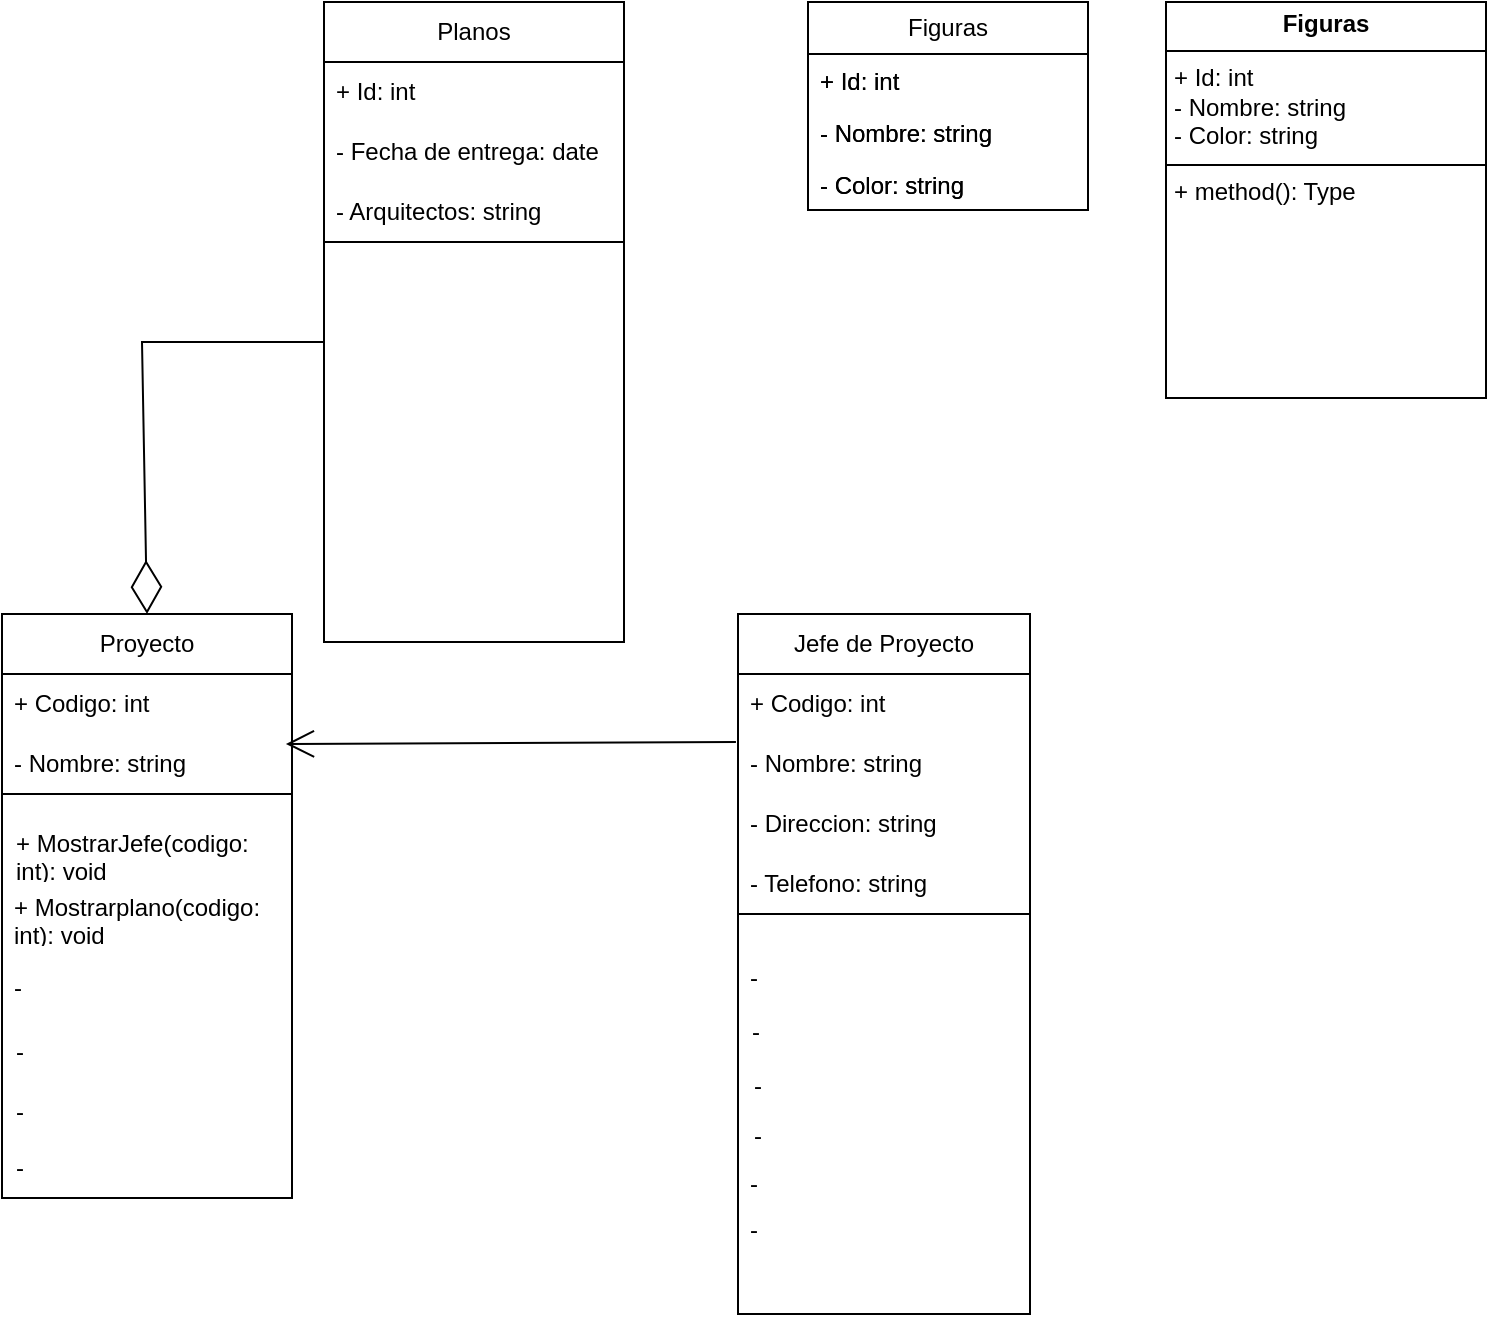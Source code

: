 <mxfile version="24.7.6">
  <diagram name="Página-1" id="U0dJ7ipydjKy7ulNHjYH">
    <mxGraphModel dx="1178" dy="868" grid="0" gridSize="10" guides="1" tooltips="1" connect="1" arrows="1" fold="1" page="0" pageScale="1" pageWidth="827" pageHeight="1169" math="0" shadow="0">
      <root>
        <mxCell id="0" />
        <mxCell id="1" parent="0" />
        <mxCell id="6z03nhFHcZb0VBgEY0h0-3" value="Proyecto" style="swimlane;fontStyle=0;childLayout=stackLayout;horizontal=1;startSize=30;horizontalStack=0;resizeParent=1;resizeParentMax=0;resizeLast=0;collapsible=1;marginBottom=0;whiteSpace=wrap;html=1;" vertex="1" parent="1">
          <mxGeometry x="-64" y="30" width="145" height="90" as="geometry" />
        </mxCell>
        <mxCell id="6z03nhFHcZb0VBgEY0h0-4" value="+ Codigo: int" style="text;strokeColor=none;fillColor=none;align=left;verticalAlign=middle;spacingLeft=4;spacingRight=4;overflow=hidden;points=[[0,0.5],[1,0.5]];portConstraint=eastwest;rotatable=0;whiteSpace=wrap;html=1;" vertex="1" parent="6z03nhFHcZb0VBgEY0h0-3">
          <mxGeometry y="30" width="145" height="30" as="geometry" />
        </mxCell>
        <mxCell id="6z03nhFHcZb0VBgEY0h0-5" value="- Nombre: string" style="text;strokeColor=none;fillColor=none;align=left;verticalAlign=middle;spacingLeft=4;spacingRight=4;overflow=hidden;points=[[0,0.5],[1,0.5]];portConstraint=eastwest;rotatable=0;whiteSpace=wrap;html=1;" vertex="1" parent="6z03nhFHcZb0VBgEY0h0-3">
          <mxGeometry y="60" width="145" height="30" as="geometry" />
        </mxCell>
        <mxCell id="6z03nhFHcZb0VBgEY0h0-8" value="Jefe de Proyecto" style="swimlane;fontStyle=0;childLayout=stackLayout;horizontal=1;startSize=30;horizontalStack=0;resizeParent=1;resizeParentMax=0;resizeLast=0;collapsible=1;marginBottom=0;whiteSpace=wrap;html=1;" vertex="1" parent="1">
          <mxGeometry x="304" y="30" width="146" height="350" as="geometry">
            <mxRectangle x="304" y="30" width="125" height="30" as="alternateBounds" />
          </mxGeometry>
        </mxCell>
        <mxCell id="6z03nhFHcZb0VBgEY0h0-9" value="+ Codigo: int" style="text;strokeColor=none;fillColor=none;align=left;verticalAlign=middle;spacingLeft=4;spacingRight=4;overflow=hidden;points=[[0,0.5],[1,0.5]];portConstraint=eastwest;rotatable=0;whiteSpace=wrap;html=1;" vertex="1" parent="6z03nhFHcZb0VBgEY0h0-8">
          <mxGeometry y="30" width="146" height="30" as="geometry" />
        </mxCell>
        <mxCell id="6z03nhFHcZb0VBgEY0h0-10" value="- Nombre: string" style="text;strokeColor=none;fillColor=none;align=left;verticalAlign=middle;spacingLeft=4;spacingRight=4;overflow=hidden;points=[[0,0.5],[1,0.5]];portConstraint=eastwest;rotatable=0;whiteSpace=wrap;html=1;" vertex="1" parent="6z03nhFHcZb0VBgEY0h0-8">
          <mxGeometry y="60" width="146" height="30" as="geometry" />
        </mxCell>
        <mxCell id="6z03nhFHcZb0VBgEY0h0-11" value="- Direccion: string" style="text;strokeColor=none;fillColor=none;align=left;verticalAlign=middle;spacingLeft=4;spacingRight=4;overflow=hidden;points=[[0,0.5],[1,0.5]];portConstraint=eastwest;rotatable=0;whiteSpace=wrap;html=1;" vertex="1" parent="6z03nhFHcZb0VBgEY0h0-8">
          <mxGeometry y="90" width="146" height="30" as="geometry" />
        </mxCell>
        <mxCell id="6z03nhFHcZb0VBgEY0h0-18" value="- Telefono: string" style="text;strokeColor=none;fillColor=none;align=left;verticalAlign=middle;spacingLeft=4;spacingRight=4;overflow=hidden;points=[[0,0.5],[1,0.5]];portConstraint=eastwest;rotatable=0;whiteSpace=wrap;html=1;" vertex="1" parent="6z03nhFHcZb0VBgEY0h0-8">
          <mxGeometry y="120" width="146" height="30" as="geometry" />
        </mxCell>
        <mxCell id="6z03nhFHcZb0VBgEY0h0-12" value="" style="swimlane;startSize=0;" vertex="1" parent="6z03nhFHcZb0VBgEY0h0-8">
          <mxGeometry y="150" width="146" height="200" as="geometry" />
        </mxCell>
        <mxCell id="6z03nhFHcZb0VBgEY0h0-33" value="-" style="text;strokeColor=none;fillColor=none;align=left;verticalAlign=middle;spacingLeft=4;spacingRight=4;overflow=hidden;points=[[0,0.5],[1,0.5]];portConstraint=eastwest;rotatable=0;whiteSpace=wrap;html=1;" vertex="1" parent="6z03nhFHcZb0VBgEY0h0-12">
          <mxGeometry y="17" width="144" height="30" as="geometry" />
        </mxCell>
        <mxCell id="6z03nhFHcZb0VBgEY0h0-34" value="-" style="text;strokeColor=none;fillColor=none;align=left;verticalAlign=middle;spacingLeft=4;spacingRight=4;overflow=hidden;points=[[0,0.5],[1,0.5]];portConstraint=eastwest;rotatable=0;whiteSpace=wrap;html=1;" vertex="1" parent="6z03nhFHcZb0VBgEY0h0-12">
          <mxGeometry x="1" y="44" width="144" height="30" as="geometry" />
        </mxCell>
        <mxCell id="6z03nhFHcZb0VBgEY0h0-35" value="-" style="text;strokeColor=none;fillColor=none;align=left;verticalAlign=middle;spacingLeft=4;spacingRight=4;overflow=hidden;points=[[0,0.5],[1,0.5]];portConstraint=eastwest;rotatable=0;whiteSpace=wrap;html=1;" vertex="1" parent="6z03nhFHcZb0VBgEY0h0-12">
          <mxGeometry x="2" y="71" width="144" height="30" as="geometry" />
        </mxCell>
        <mxCell id="6z03nhFHcZb0VBgEY0h0-36" value="-" style="text;strokeColor=none;fillColor=none;align=left;verticalAlign=middle;spacingLeft=4;spacingRight=4;overflow=hidden;points=[[0,0.5],[1,0.5]];portConstraint=eastwest;rotatable=0;whiteSpace=wrap;html=1;" vertex="1" parent="6z03nhFHcZb0VBgEY0h0-12">
          <mxGeometry x="2" y="96" width="144" height="30" as="geometry" />
        </mxCell>
        <mxCell id="6z03nhFHcZb0VBgEY0h0-37" value="-" style="text;strokeColor=none;fillColor=none;align=left;verticalAlign=middle;spacingLeft=4;spacingRight=4;overflow=hidden;points=[[0,0.5],[1,0.5]];portConstraint=eastwest;rotatable=0;whiteSpace=wrap;html=1;" vertex="1" parent="6z03nhFHcZb0VBgEY0h0-12">
          <mxGeometry y="120" width="144" height="30" as="geometry" />
        </mxCell>
        <mxCell id="6z03nhFHcZb0VBgEY0h0-38" value="-" style="text;strokeColor=none;fillColor=none;align=left;verticalAlign=middle;spacingLeft=4;spacingRight=4;overflow=hidden;points=[[0,0.5],[1,0.5]];portConstraint=eastwest;rotatable=0;whiteSpace=wrap;html=1;" vertex="1" parent="6z03nhFHcZb0VBgEY0h0-12">
          <mxGeometry y="143" width="144" height="30" as="geometry" />
        </mxCell>
        <mxCell id="6z03nhFHcZb0VBgEY0h0-13" value="Planos" style="swimlane;fontStyle=0;childLayout=stackLayout;horizontal=1;startSize=30;horizontalStack=0;resizeParent=1;resizeParentMax=0;resizeLast=0;collapsible=1;marginBottom=0;whiteSpace=wrap;html=1;" vertex="1" parent="1">
          <mxGeometry x="97" y="-276" width="150" height="120" as="geometry" />
        </mxCell>
        <mxCell id="6z03nhFHcZb0VBgEY0h0-14" value="+ Id: int" style="text;strokeColor=none;fillColor=none;align=left;verticalAlign=middle;spacingLeft=4;spacingRight=4;overflow=hidden;points=[[0,0.5],[1,0.5]];portConstraint=eastwest;rotatable=0;whiteSpace=wrap;html=1;" vertex="1" parent="6z03nhFHcZb0VBgEY0h0-13">
          <mxGeometry y="30" width="150" height="30" as="geometry" />
        </mxCell>
        <mxCell id="6z03nhFHcZb0VBgEY0h0-15" value="- Fecha de entrega: date" style="text;strokeColor=none;fillColor=none;align=left;verticalAlign=middle;spacingLeft=4;spacingRight=4;overflow=hidden;points=[[0,0.5],[1,0.5]];portConstraint=eastwest;rotatable=0;whiteSpace=wrap;html=1;" vertex="1" parent="6z03nhFHcZb0VBgEY0h0-13">
          <mxGeometry y="60" width="150" height="30" as="geometry" />
        </mxCell>
        <mxCell id="6z03nhFHcZb0VBgEY0h0-16" value="- Arquitectos: string" style="text;strokeColor=none;fillColor=none;align=left;verticalAlign=middle;spacingLeft=4;spacingRight=4;overflow=hidden;points=[[0,0.5],[1,0.5]];portConstraint=eastwest;rotatable=0;whiteSpace=wrap;html=1;" vertex="1" parent="6z03nhFHcZb0VBgEY0h0-13">
          <mxGeometry y="90" width="150" height="30" as="geometry" />
        </mxCell>
        <mxCell id="6z03nhFHcZb0VBgEY0h0-17" value="" style="swimlane;startSize=0;" vertex="1" parent="1">
          <mxGeometry x="97" y="-156" width="150" height="200" as="geometry" />
        </mxCell>
        <mxCell id="6z03nhFHcZb0VBgEY0h0-20" value="" style="endArrow=diamondThin;endFill=0;endSize=24;html=1;rounded=0;entryX=0.5;entryY=0;entryDx=0;entryDy=0;exitX=0;exitY=0.25;exitDx=0;exitDy=0;" edge="1" parent="1" source="6z03nhFHcZb0VBgEY0h0-17" target="6z03nhFHcZb0VBgEY0h0-3">
          <mxGeometry width="160" relative="1" as="geometry">
            <mxPoint x="86" y="-40" as="sourcePoint" />
            <mxPoint x="246" y="-40" as="targetPoint" />
            <Array as="points">
              <mxPoint x="6" y="-106" />
            </Array>
          </mxGeometry>
        </mxCell>
        <mxCell id="6z03nhFHcZb0VBgEY0h0-22" value="" style="endArrow=open;endFill=1;endSize=12;html=1;rounded=0;entryX=0.979;entryY=0.167;entryDx=0;entryDy=0;entryPerimeter=0;exitX=-0.007;exitY=0.133;exitDx=0;exitDy=0;exitPerimeter=0;" edge="1" parent="1" source="6z03nhFHcZb0VBgEY0h0-10" target="6z03nhFHcZb0VBgEY0h0-5">
          <mxGeometry width="160" relative="1" as="geometry">
            <mxPoint x="137" y="34" as="sourcePoint" />
            <mxPoint x="297" y="34" as="targetPoint" />
          </mxGeometry>
        </mxCell>
        <mxCell id="6z03nhFHcZb0VBgEY0h0-27" value="" style="swimlane;startSize=0;" vertex="1" parent="1">
          <mxGeometry x="-64" y="120" width="145" height="202" as="geometry">
            <mxRectangle x="-64" y="120" width="50" height="44" as="alternateBounds" />
          </mxGeometry>
        </mxCell>
        <mxCell id="6z03nhFHcZb0VBgEY0h0-28" value="+ MostrarJefe(codigo: int): void" style="text;strokeColor=none;fillColor=none;align=left;verticalAlign=middle;spacingLeft=4;spacingRight=4;overflow=hidden;points=[[0,0.5],[1,0.5]];portConstraint=eastwest;rotatable=0;whiteSpace=wrap;html=1;" vertex="1" parent="6z03nhFHcZb0VBgEY0h0-27">
          <mxGeometry x="1" y="15" width="144" height="30" as="geometry" />
        </mxCell>
        <mxCell id="6z03nhFHcZb0VBgEY0h0-29" value="+ Mostrarplano(codigo: int): void" style="text;strokeColor=none;fillColor=none;align=left;verticalAlign=middle;spacingLeft=4;spacingRight=4;overflow=hidden;points=[[0,0.5],[1,0.5]];portConstraint=eastwest;rotatable=0;whiteSpace=wrap;html=1;" vertex="1" parent="6z03nhFHcZb0VBgEY0h0-27">
          <mxGeometry y="47" width="144" height="30" as="geometry" />
        </mxCell>
        <mxCell id="6z03nhFHcZb0VBgEY0h0-30" value="-" style="text;strokeColor=none;fillColor=none;align=left;verticalAlign=middle;spacingLeft=4;spacingRight=4;overflow=hidden;points=[[0,0.5],[1,0.5]];portConstraint=eastwest;rotatable=0;whiteSpace=wrap;html=1;" vertex="1" parent="6z03nhFHcZb0VBgEY0h0-27">
          <mxGeometry y="82" width="144" height="30" as="geometry" />
        </mxCell>
        <mxCell id="6z03nhFHcZb0VBgEY0h0-31" value="-" style="text;strokeColor=none;fillColor=none;align=left;verticalAlign=middle;spacingLeft=4;spacingRight=4;overflow=hidden;points=[[0,0.5],[1,0.5]];portConstraint=eastwest;rotatable=0;whiteSpace=wrap;html=1;" vertex="1" parent="6z03nhFHcZb0VBgEY0h0-27">
          <mxGeometry x="1" y="114" width="144" height="30" as="geometry" />
        </mxCell>
        <mxCell id="6z03nhFHcZb0VBgEY0h0-32" value="-" style="text;strokeColor=none;fillColor=none;align=left;verticalAlign=middle;spacingLeft=4;spacingRight=4;overflow=hidden;points=[[0,0.5],[1,0.5]];portConstraint=eastwest;rotatable=0;whiteSpace=wrap;html=1;" vertex="1" parent="6z03nhFHcZb0VBgEY0h0-27">
          <mxGeometry x="1" y="144" width="144" height="30" as="geometry" />
        </mxCell>
        <mxCell id="6z03nhFHcZb0VBgEY0h0-39" value="-" style="text;strokeColor=none;fillColor=none;align=left;verticalAlign=middle;spacingLeft=4;spacingRight=4;overflow=hidden;points=[[0,0.5],[1,0.5]];portConstraint=eastwest;rotatable=0;whiteSpace=wrap;html=1;" vertex="1" parent="6z03nhFHcZb0VBgEY0h0-27">
          <mxGeometry x="1" y="172" width="144" height="30" as="geometry" />
        </mxCell>
        <mxCell id="6z03nhFHcZb0VBgEY0h0-40" value="Figuras" style="swimlane;fontStyle=0;childLayout=stackLayout;horizontal=1;startSize=26;fillColor=none;horizontalStack=0;resizeParent=1;resizeParentMax=0;resizeLast=0;collapsible=1;marginBottom=0;whiteSpace=wrap;html=1;" vertex="1" parent="1">
          <mxGeometry x="339" y="-276" width="140" height="104" as="geometry" />
        </mxCell>
        <mxCell id="6z03nhFHcZb0VBgEY0h0-41" value="+ Id: int" style="text;strokeColor=none;fillColor=none;align=left;verticalAlign=top;spacingLeft=4;spacingRight=4;overflow=hidden;rotatable=0;points=[[0,0.5],[1,0.5]];portConstraint=eastwest;whiteSpace=wrap;html=1;" vertex="1" parent="6z03nhFHcZb0VBgEY0h0-40">
          <mxGeometry y="26" width="140" height="26" as="geometry" />
        </mxCell>
        <mxCell id="6z03nhFHcZb0VBgEY0h0-42" value="- Nombre: string" style="text;strokeColor=none;fillColor=none;align=left;verticalAlign=top;spacingLeft=4;spacingRight=4;overflow=hidden;rotatable=0;points=[[0,0.5],[1,0.5]];portConstraint=eastwest;whiteSpace=wrap;html=1;" vertex="1" parent="6z03nhFHcZb0VBgEY0h0-40">
          <mxGeometry y="52" width="140" height="26" as="geometry" />
        </mxCell>
        <mxCell id="6z03nhFHcZb0VBgEY0h0-43" value="- Color: string" style="text;strokeColor=none;fillColor=none;align=left;verticalAlign=top;spacingLeft=4;spacingRight=4;overflow=hidden;rotatable=0;points=[[0,0.5],[1,0.5]];portConstraint=eastwest;whiteSpace=wrap;html=1;" vertex="1" parent="6z03nhFHcZb0VBgEY0h0-40">
          <mxGeometry y="78" width="140" height="26" as="geometry" />
        </mxCell>
        <mxCell id="6z03nhFHcZb0VBgEY0h0-44" value="&lt;p style=&quot;margin:0px;margin-top:4px;text-align:center;&quot;&gt;&lt;b&gt;Figuras&lt;/b&gt;&lt;/p&gt;&lt;hr size=&quot;1&quot; style=&quot;border-style:solid;&quot;&gt;&lt;p style=&quot;margin:0px;margin-left:4px;&quot;&gt;+ Id:&lt;span style=&quot;background-color: initial;&quot;&gt;&amp;nbsp;int&lt;/span&gt;&lt;/p&gt;&lt;p style=&quot;margin:0px;margin-left:4px;&quot;&gt;&lt;span style=&quot;background-color: initial;&quot;&gt;- Nombre: string&lt;/span&gt;&lt;/p&gt;&lt;p style=&quot;margin:0px;margin-left:4px;&quot;&gt;&lt;span style=&quot;background-color: initial;&quot;&gt;- Color: string&lt;/span&gt;&lt;/p&gt;&lt;hr size=&quot;1&quot; style=&quot;border-style:solid;&quot;&gt;&lt;p style=&quot;margin:0px;margin-left:4px;&quot;&gt;+ method(): Type&lt;/p&gt;" style="verticalAlign=top;align=left;overflow=fill;html=1;whiteSpace=wrap;" vertex="1" parent="1">
          <mxGeometry x="518" y="-276" width="160" height="198" as="geometry" />
        </mxCell>
        <mxCell id="6z03nhFHcZb0VBgEY0h0-45" value="+ Id: int" style="text;strokeColor=none;fillColor=none;align=left;verticalAlign=top;spacingLeft=4;spacingRight=4;overflow=hidden;rotatable=0;points=[[0,0.5],[1,0.5]];portConstraint=eastwest;whiteSpace=wrap;html=1;" vertex="1" parent="1">
          <mxGeometry x="339" y="-250" width="140" height="26" as="geometry" />
        </mxCell>
        <mxCell id="6z03nhFHcZb0VBgEY0h0-46" value="- Nombre: string" style="text;strokeColor=none;fillColor=none;align=left;verticalAlign=top;spacingLeft=4;spacingRight=4;overflow=hidden;rotatable=0;points=[[0,0.5],[1,0.5]];portConstraint=eastwest;whiteSpace=wrap;html=1;" vertex="1" parent="1">
          <mxGeometry x="339" y="-224" width="140" height="26" as="geometry" />
        </mxCell>
        <mxCell id="6z03nhFHcZb0VBgEY0h0-47" value="- Color: string" style="text;strokeColor=none;fillColor=none;align=left;verticalAlign=top;spacingLeft=4;spacingRight=4;overflow=hidden;rotatable=0;points=[[0,0.5],[1,0.5]];portConstraint=eastwest;whiteSpace=wrap;html=1;" vertex="1" parent="1">
          <mxGeometry x="339" y="-198" width="140" height="26" as="geometry" />
        </mxCell>
      </root>
    </mxGraphModel>
  </diagram>
</mxfile>
